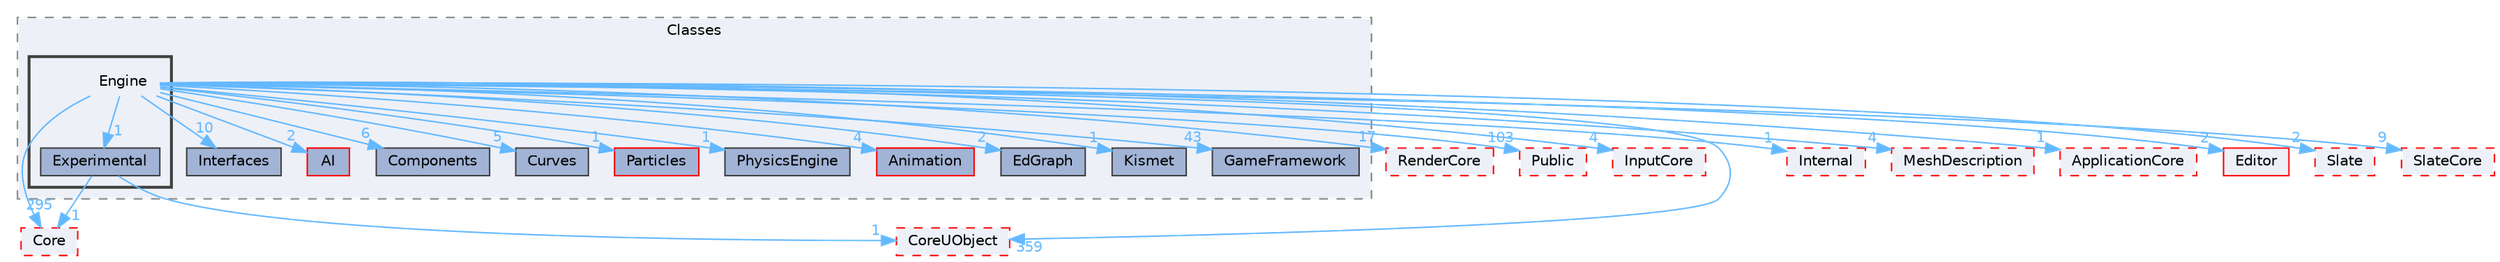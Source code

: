 digraph "Engine"
{
 // INTERACTIVE_SVG=YES
 // LATEX_PDF_SIZE
  bgcolor="transparent";
  edge [fontname=Helvetica,fontsize=10,labelfontname=Helvetica,labelfontsize=10];
  node [fontname=Helvetica,fontsize=10,shape=box,height=0.2,width=0.4];
  compound=true
  subgraph clusterdir_0ed647eebe6ffcaa496d3842b7cec6ce {
    graph [ bgcolor="#edf0f7", pencolor="grey50", label="Classes", fontname=Helvetica,fontsize=10 style="filled,dashed", URL="dir_0ed647eebe6ffcaa496d3842b7cec6ce.html",tooltip=""]
  dir_2ed3067d9b3f169ba2eba06d4647a8e1 [label="Interfaces", fillcolor="#a2b4d6", color="grey25", style="filled", URL="dir_2ed3067d9b3f169ba2eba06d4647a8e1.html",tooltip=""];
  dir_3c7b4b560bc72dddc2e041fd32a2c859 [label="AI", fillcolor="#a2b4d6", color="red", style="filled", URL="dir_3c7b4b560bc72dddc2e041fd32a2c859.html",tooltip=""];
  dir_70f57afd45fa1634d302cabb4bd26e1c [label="Components", fillcolor="#a2b4d6", color="grey25", style="filled", URL="dir_70f57afd45fa1634d302cabb4bd26e1c.html",tooltip=""];
  dir_828ca837b3f6b05671b423fe87de45b4 [label="Curves", fillcolor="#a2b4d6", color="grey25", style="filled", URL="dir_828ca837b3f6b05671b423fe87de45b4.html",tooltip=""];
  dir_8a879272507fdd43effa4d75552430ef [label="Particles", fillcolor="#a2b4d6", color="red", style="filled", URL="dir_8a879272507fdd43effa4d75552430ef.html",tooltip=""];
  dir_99ee3656a9e7fa90de9e660e1975e358 [label="PhysicsEngine", fillcolor="#a2b4d6", color="grey25", style="filled", URL="dir_99ee3656a9e7fa90de9e660e1975e358.html",tooltip=""];
  dir_a2d88b44c38f243f7a3ce7b0e2b45dca [label="Animation", fillcolor="#a2b4d6", color="red", style="filled", URL="dir_a2d88b44c38f243f7a3ce7b0e2b45dca.html",tooltip=""];
  dir_b8d89f4115f491ce24a44ac2aa595058 [label="EdGraph", fillcolor="#a2b4d6", color="grey25", style="filled", URL="dir_b8d89f4115f491ce24a44ac2aa595058.html",tooltip=""];
  dir_c6191ea5e1ad5e0f48baabd113f3bab7 [label="Kismet", fillcolor="#a2b4d6", color="grey25", style="filled", URL="dir_c6191ea5e1ad5e0f48baabd113f3bab7.html",tooltip=""];
  dir_cc939d8e7753f23591e1c275ea054aa8 [label="GameFramework", fillcolor="#a2b4d6", color="grey25", style="filled", URL="dir_cc939d8e7753f23591e1c275ea054aa8.html",tooltip=""];
  subgraph clusterdir_275ee67e3d4a14e20f43a2d02c6b328e {
    graph [ bgcolor="#edf0f7", pencolor="grey25", label="", fontname=Helvetica,fontsize=10 style="filled,bold", URL="dir_275ee67e3d4a14e20f43a2d02c6b328e.html",tooltip=""]
    dir_275ee67e3d4a14e20f43a2d02c6b328e [shape=plaintext, label="Engine"];
  dir_307bd4876031f46dbc772c1a0d22dc82 [label="Experimental", fillcolor="#a2b4d6", color="grey25", style="filled", URL="dir_307bd4876031f46dbc772c1a0d22dc82.html",tooltip=""];
  }
  }
  dir_0e6cddcc9caa1238c7f3774224afaa45 [label="Core", fillcolor="#edf0f7", color="red", style="filled,dashed", URL="dir_0e6cddcc9caa1238c7f3774224afaa45.html",tooltip=""];
  dir_1b3e874b84daba3b34ce7cbbd2916bbd [label="RenderCore", fillcolor="#edf0f7", color="red", style="filled,dashed", URL="dir_1b3e874b84daba3b34ce7cbbd2916bbd.html",tooltip=""];
  dir_1d06a51bfc871a6a1823440d0d72725c [label="Public", fillcolor="#edf0f7", color="red", style="filled,dashed", URL="dir_1d06a51bfc871a6a1823440d0d72725c.html",tooltip=""];
  dir_3e8e1daf27a38f5d72a6cbf6f3b5d663 [label="InputCore", fillcolor="#edf0f7", color="red", style="filled,dashed", URL="dir_3e8e1daf27a38f5d72a6cbf6f3b5d663.html",tooltip=""];
  dir_4c499e5e32e2b4479ad7e552df73eeae [label="CoreUObject", fillcolor="#edf0f7", color="red", style="filled,dashed", URL="dir_4c499e5e32e2b4479ad7e552df73eeae.html",tooltip=""];
  dir_50ab7fab68969305c540afdea88e8a50 [label="Internal", fillcolor="#edf0f7", color="red", style="filled,dashed", URL="dir_50ab7fab68969305c540afdea88e8a50.html",tooltip=""];
  dir_63086eac6cac35ce1ba0dbb1e9e8f532 [label="MeshDescription", fillcolor="#edf0f7", color="red", style="filled,dashed", URL="dir_63086eac6cac35ce1ba0dbb1e9e8f532.html",tooltip=""];
  dir_a0470932637a5b4378844d0dd6134206 [label="ApplicationCore", fillcolor="#edf0f7", color="red", style="filled,dashed", URL="dir_a0470932637a5b4378844d0dd6134206.html",tooltip=""];
  dir_b26507eead720464ba2ac6bbc6dcec5f [label="Editor", fillcolor="#edf0f7", color="red", style="filled", URL="dir_b26507eead720464ba2ac6bbc6dcec5f.html",tooltip=""];
  dir_f0312094b7f0f764d1cd7b6742c0aeab [label="Slate", fillcolor="#edf0f7", color="red", style="filled,dashed", URL="dir_f0312094b7f0f764d1cd7b6742c0aeab.html",tooltip=""];
  dir_f0f0d357c8c9eca10fb05693ae8c53b1 [label="SlateCore", fillcolor="#edf0f7", color="red", style="filled,dashed", URL="dir_f0f0d357c8c9eca10fb05693ae8c53b1.html",tooltip=""];
  dir_275ee67e3d4a14e20f43a2d02c6b328e->dir_0e6cddcc9caa1238c7f3774224afaa45 [headlabel="295", labeldistance=1.5 headhref="dir_000367_000266.html" href="dir_000367_000266.html" color="steelblue1" fontcolor="steelblue1"];
  dir_275ee67e3d4a14e20f43a2d02c6b328e->dir_1b3e874b84daba3b34ce7cbbd2916bbd [headlabel="17", labeldistance=1.5 headhref="dir_000367_000959.html" href="dir_000367_000959.html" color="steelblue1" fontcolor="steelblue1"];
  dir_275ee67e3d4a14e20f43a2d02c6b328e->dir_1d06a51bfc871a6a1823440d0d72725c [headlabel="103", labeldistance=1.5 headhref="dir_000367_000935.html" href="dir_000367_000935.html" color="steelblue1" fontcolor="steelblue1"];
  dir_275ee67e3d4a14e20f43a2d02c6b328e->dir_2ed3067d9b3f169ba2eba06d4647a8e1 [headlabel="10", labeldistance=1.5 headhref="dir_000367_000506.html" href="dir_000367_000506.html" color="steelblue1" fontcolor="steelblue1"];
  dir_275ee67e3d4a14e20f43a2d02c6b328e->dir_307bd4876031f46dbc772c1a0d22dc82 [headlabel="1", labeldistance=1.5 headhref="dir_000367_000381.html" href="dir_000367_000381.html" color="steelblue1" fontcolor="steelblue1"];
  dir_275ee67e3d4a14e20f43a2d02c6b328e->dir_3c7b4b560bc72dddc2e041fd32a2c859 [headlabel="2", labeldistance=1.5 headhref="dir_000367_000018.html" href="dir_000367_000018.html" color="steelblue1" fontcolor="steelblue1"];
  dir_275ee67e3d4a14e20f43a2d02c6b328e->dir_3e8e1daf27a38f5d72a6cbf6f3b5d663 [headlabel="4", labeldistance=1.5 headhref="dir_000367_000493.html" href="dir_000367_000493.html" color="steelblue1" fontcolor="steelblue1"];
  dir_275ee67e3d4a14e20f43a2d02c6b328e->dir_4c499e5e32e2b4479ad7e552df73eeae [headlabel="359", labeldistance=1.5 headhref="dir_000367_000268.html" href="dir_000367_000268.html" color="steelblue1" fontcolor="steelblue1"];
  dir_275ee67e3d4a14e20f43a2d02c6b328e->dir_50ab7fab68969305c540afdea88e8a50 [headlabel="1", labeldistance=1.5 headhref="dir_000367_000523.html" href="dir_000367_000523.html" color="steelblue1" fontcolor="steelblue1"];
  dir_275ee67e3d4a14e20f43a2d02c6b328e->dir_63086eac6cac35ce1ba0dbb1e9e8f532 [headlabel="4", labeldistance=1.5 headhref="dir_000367_000623.html" href="dir_000367_000623.html" color="steelblue1" fontcolor="steelblue1"];
  dir_275ee67e3d4a14e20f43a2d02c6b328e->dir_70f57afd45fa1634d302cabb4bd26e1c [headlabel="6", labeldistance=1.5 headhref="dir_000367_000231.html" href="dir_000367_000231.html" color="steelblue1" fontcolor="steelblue1"];
  dir_275ee67e3d4a14e20f43a2d02c6b328e->dir_828ca837b3f6b05671b423fe87de45b4 [headlabel="5", labeldistance=1.5 headhref="dir_000367_000275.html" href="dir_000367_000275.html" color="steelblue1" fontcolor="steelblue1"];
  dir_275ee67e3d4a14e20f43a2d02c6b328e->dir_8a879272507fdd43effa4d75552430ef [headlabel="1", labeldistance=1.5 headhref="dir_000367_000724.html" href="dir_000367_000724.html" color="steelblue1" fontcolor="steelblue1"];
  dir_275ee67e3d4a14e20f43a2d02c6b328e->dir_99ee3656a9e7fa90de9e660e1975e358 [headlabel="1", labeldistance=1.5 headhref="dir_000367_000736.html" href="dir_000367_000736.html" color="steelblue1" fontcolor="steelblue1"];
  dir_275ee67e3d4a14e20f43a2d02c6b328e->dir_a0470932637a5b4378844d0dd6134206 [headlabel="1", labeldistance=1.5 headhref="dir_000367_000056.html" href="dir_000367_000056.html" color="steelblue1" fontcolor="steelblue1"];
  dir_275ee67e3d4a14e20f43a2d02c6b328e->dir_a2d88b44c38f243f7a3ce7b0e2b45dca [headlabel="4", labeldistance=1.5 headhref="dir_000367_000033.html" href="dir_000367_000033.html" color="steelblue1" fontcolor="steelblue1"];
  dir_275ee67e3d4a14e20f43a2d02c6b328e->dir_b26507eead720464ba2ac6bbc6dcec5f [headlabel="2", labeldistance=1.5 headhref="dir_000367_000357.html" href="dir_000367_000357.html" color="steelblue1" fontcolor="steelblue1"];
  dir_275ee67e3d4a14e20f43a2d02c6b328e->dir_b8d89f4115f491ce24a44ac2aa595058 [headlabel="2", labeldistance=1.5 headhref="dir_000367_000353.html" href="dir_000367_000353.html" color="steelblue1" fontcolor="steelblue1"];
  dir_275ee67e3d4a14e20f43a2d02c6b328e->dir_c6191ea5e1ad5e0f48baabd113f3bab7 [headlabel="1", labeldistance=1.5 headhref="dir_000367_000548.html" href="dir_000367_000548.html" color="steelblue1" fontcolor="steelblue1"];
  dir_275ee67e3d4a14e20f43a2d02c6b328e->dir_cc939d8e7753f23591e1c275ea054aa8 [headlabel="43", labeldistance=1.5 headhref="dir_000367_000419.html" href="dir_000367_000419.html" color="steelblue1" fontcolor="steelblue1"];
  dir_275ee67e3d4a14e20f43a2d02c6b328e->dir_f0312094b7f0f764d1cd7b6742c0aeab [headlabel="2", labeldistance=1.5 headhref="dir_000367_001044.html" href="dir_000367_001044.html" color="steelblue1" fontcolor="steelblue1"];
  dir_275ee67e3d4a14e20f43a2d02c6b328e->dir_f0f0d357c8c9eca10fb05693ae8c53b1 [headlabel="9", labeldistance=1.5 headhref="dir_000367_001045.html" href="dir_000367_001045.html" color="steelblue1" fontcolor="steelblue1"];
  dir_307bd4876031f46dbc772c1a0d22dc82->dir_0e6cddcc9caa1238c7f3774224afaa45 [headlabel="1", labeldistance=1.5 headhref="dir_000381_000266.html" href="dir_000381_000266.html" color="steelblue1" fontcolor="steelblue1"];
  dir_307bd4876031f46dbc772c1a0d22dc82->dir_4c499e5e32e2b4479ad7e552df73eeae [headlabel="1", labeldistance=1.5 headhref="dir_000381_000268.html" href="dir_000381_000268.html" color="steelblue1" fontcolor="steelblue1"];
}
